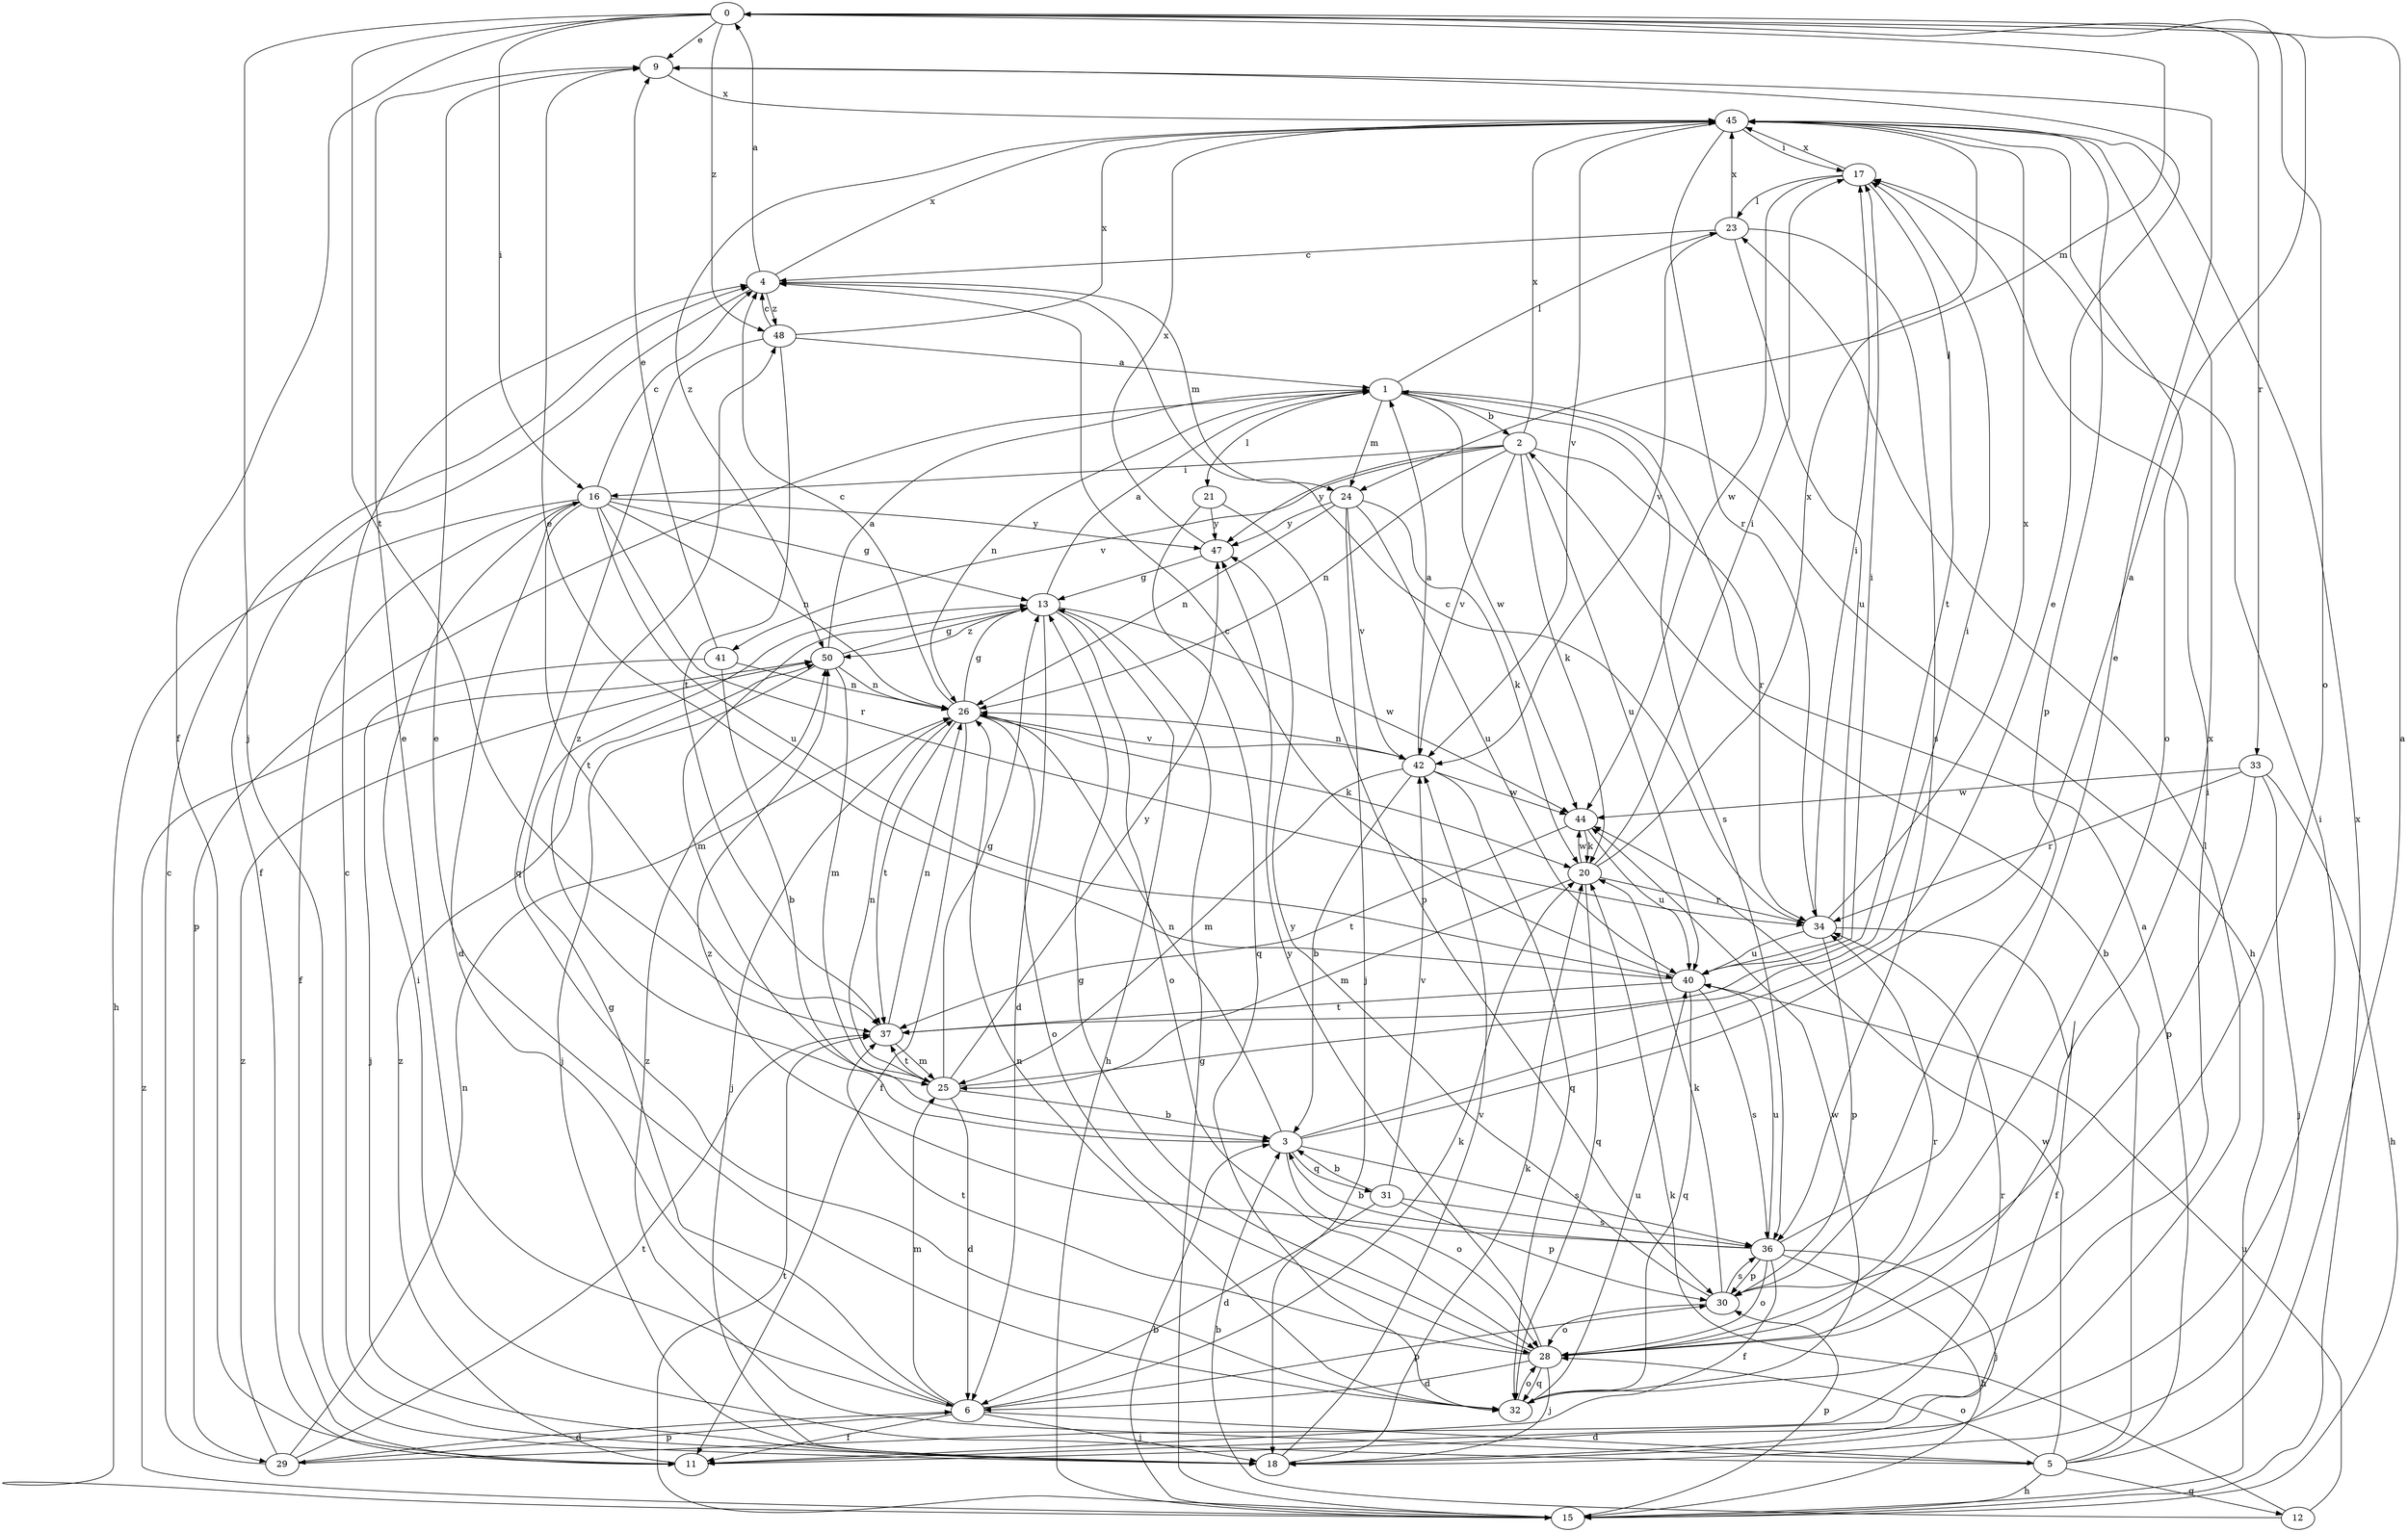 strict digraph  {
0;
1;
2;
3;
4;
5;
6;
9;
11;
12;
13;
15;
16;
17;
18;
20;
21;
23;
24;
25;
26;
28;
29;
30;
31;
32;
33;
34;
36;
37;
40;
41;
42;
44;
45;
47;
48;
50;
0 -> 9  [label=e];
0 -> 11  [label=f];
0 -> 16  [label=i];
0 -> 18  [label=j];
0 -> 24  [label=m];
0 -> 28  [label=o];
0 -> 33  [label=r];
0 -> 37  [label=t];
0 -> 48  [label=z];
1 -> 2  [label=b];
1 -> 15  [label=h];
1 -> 21  [label=l];
1 -> 23  [label=l];
1 -> 24  [label=m];
1 -> 26  [label=n];
1 -> 29  [label=p];
1 -> 36  [label=s];
1 -> 44  [label=w];
2 -> 16  [label=i];
2 -> 20  [label=k];
2 -> 26  [label=n];
2 -> 34  [label=r];
2 -> 40  [label=u];
2 -> 41  [label=v];
2 -> 42  [label=v];
2 -> 45  [label=x];
2 -> 47  [label=y];
3 -> 0  [label=a];
3 -> 9  [label=e];
3 -> 26  [label=n];
3 -> 28  [label=o];
3 -> 31  [label=q];
3 -> 36  [label=s];
3 -> 48  [label=z];
4 -> 0  [label=a];
4 -> 11  [label=f];
4 -> 24  [label=m];
4 -> 45  [label=x];
4 -> 48  [label=z];
5 -> 0  [label=a];
5 -> 1  [label=a];
5 -> 2  [label=b];
5 -> 12  [label=g];
5 -> 15  [label=h];
5 -> 16  [label=i];
5 -> 28  [label=o];
5 -> 44  [label=w];
5 -> 50  [label=z];
6 -> 5  [label=d];
6 -> 9  [label=e];
6 -> 11  [label=f];
6 -> 13  [label=g];
6 -> 18  [label=j];
6 -> 20  [label=k];
6 -> 25  [label=m];
6 -> 29  [label=p];
6 -> 30  [label=p];
9 -> 45  [label=x];
11 -> 17  [label=i];
11 -> 50  [label=z];
12 -> 3  [label=b];
12 -> 20  [label=k];
12 -> 40  [label=u];
13 -> 1  [label=a];
13 -> 6  [label=d];
13 -> 15  [label=h];
13 -> 25  [label=m];
13 -> 28  [label=o];
13 -> 44  [label=w];
13 -> 50  [label=z];
15 -> 3  [label=b];
15 -> 13  [label=g];
15 -> 30  [label=p];
15 -> 37  [label=t];
15 -> 45  [label=x];
15 -> 50  [label=z];
16 -> 4  [label=c];
16 -> 6  [label=d];
16 -> 11  [label=f];
16 -> 13  [label=g];
16 -> 15  [label=h];
16 -> 26  [label=n];
16 -> 34  [label=r];
16 -> 37  [label=t];
16 -> 40  [label=u];
16 -> 47  [label=y];
17 -> 23  [label=l];
17 -> 37  [label=t];
17 -> 44  [label=w];
17 -> 45  [label=x];
18 -> 4  [label=c];
18 -> 20  [label=k];
18 -> 23  [label=l];
18 -> 42  [label=v];
20 -> 17  [label=i];
20 -> 25  [label=m];
20 -> 32  [label=q];
20 -> 34  [label=r];
20 -> 44  [label=w];
20 -> 45  [label=x];
21 -> 30  [label=p];
21 -> 32  [label=q];
21 -> 47  [label=y];
23 -> 4  [label=c];
23 -> 36  [label=s];
23 -> 40  [label=u];
23 -> 42  [label=v];
23 -> 45  [label=x];
24 -> 18  [label=j];
24 -> 20  [label=k];
24 -> 26  [label=n];
24 -> 40  [label=u];
24 -> 42  [label=v];
24 -> 47  [label=y];
25 -> 3  [label=b];
25 -> 6  [label=d];
25 -> 13  [label=g];
25 -> 17  [label=i];
25 -> 26  [label=n];
25 -> 37  [label=t];
25 -> 47  [label=y];
26 -> 4  [label=c];
26 -> 11  [label=f];
26 -> 13  [label=g];
26 -> 18  [label=j];
26 -> 20  [label=k];
26 -> 28  [label=o];
26 -> 37  [label=t];
26 -> 42  [label=v];
28 -> 6  [label=d];
28 -> 13  [label=g];
28 -> 18  [label=j];
28 -> 32  [label=q];
28 -> 34  [label=r];
28 -> 37  [label=t];
28 -> 45  [label=x];
28 -> 47  [label=y];
29 -> 4  [label=c];
29 -> 6  [label=d];
29 -> 26  [label=n];
29 -> 34  [label=r];
29 -> 37  [label=t];
29 -> 50  [label=z];
30 -> 20  [label=k];
30 -> 28  [label=o];
30 -> 36  [label=s];
30 -> 47  [label=y];
31 -> 3  [label=b];
31 -> 6  [label=d];
31 -> 30  [label=p];
31 -> 36  [label=s];
31 -> 42  [label=v];
32 -> 9  [label=e];
32 -> 17  [label=i];
32 -> 26  [label=n];
32 -> 28  [label=o];
32 -> 40  [label=u];
32 -> 44  [label=w];
33 -> 15  [label=h];
33 -> 18  [label=j];
33 -> 30  [label=p];
33 -> 34  [label=r];
33 -> 44  [label=w];
34 -> 4  [label=c];
34 -> 11  [label=f];
34 -> 17  [label=i];
34 -> 30  [label=p];
34 -> 40  [label=u];
34 -> 45  [label=x];
36 -> 3  [label=b];
36 -> 9  [label=e];
36 -> 11  [label=f];
36 -> 15  [label=h];
36 -> 18  [label=j];
36 -> 28  [label=o];
36 -> 30  [label=p];
36 -> 40  [label=u];
36 -> 50  [label=z];
37 -> 25  [label=m];
37 -> 26  [label=n];
40 -> 4  [label=c];
40 -> 9  [label=e];
40 -> 17  [label=i];
40 -> 32  [label=q];
40 -> 36  [label=s];
40 -> 37  [label=t];
41 -> 3  [label=b];
41 -> 9  [label=e];
41 -> 18  [label=j];
41 -> 26  [label=n];
42 -> 1  [label=a];
42 -> 3  [label=b];
42 -> 25  [label=m];
42 -> 26  [label=n];
42 -> 32  [label=q];
42 -> 44  [label=w];
44 -> 20  [label=k];
44 -> 37  [label=t];
44 -> 40  [label=u];
45 -> 17  [label=i];
45 -> 28  [label=o];
45 -> 30  [label=p];
45 -> 34  [label=r];
45 -> 42  [label=v];
45 -> 50  [label=z];
47 -> 13  [label=g];
47 -> 45  [label=x];
48 -> 1  [label=a];
48 -> 4  [label=c];
48 -> 32  [label=q];
48 -> 37  [label=t];
48 -> 45  [label=x];
50 -> 1  [label=a];
50 -> 13  [label=g];
50 -> 18  [label=j];
50 -> 25  [label=m];
50 -> 26  [label=n];
}
